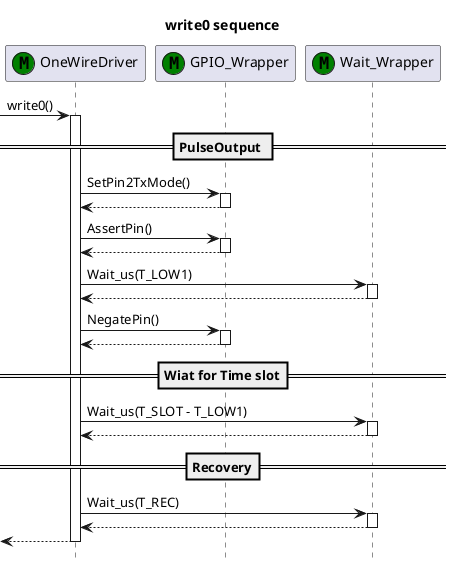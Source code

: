 @startuml

hide footbox

title write0 sequence

participant "OneWireDriver" as ModuleOneWireDriver<<M,Green>>[[../Class/OneWireDriver.svg]]
participant "GPIO_Wrapper" as ModuleGPIO_Wrapper<<M,Green>>[[../Class/OneWireDriver.svg]]
participant "Wait_Wrapper" as ModuleWait_Wrapper<<M,Green>>[[../Class/OneWireDriver.svg]]

-> ModuleOneWireDriver : write0()
  activate ModuleOneWireDriver

== PulseOutput ==
ModuleOneWireDriver -> ModuleGPIO_Wrapper : SetPin2TxMode()
  activate ModuleGPIO_Wrapper
ModuleOneWireDriver <-- ModuleGPIO_Wrapper
  deactivate ModuleGPIO_Wrapper

ModuleOneWireDriver -> ModuleGPIO_Wrapper : AssertPin()
  activate ModuleGPIO_Wrapper
ModuleOneWireDriver <-- ModuleGPIO_Wrapper
  deactivate ModuleGPIO_Wrapper

ModuleOneWireDriver -> ModuleWait_Wrapper : Wait_us(T_LOW1)
  activate ModuleWait_Wrapper
ModuleOneWireDriver <-- ModuleWait_Wrapper
  deactivate ModuleWait_Wrapper

ModuleOneWireDriver -> ModuleGPIO_Wrapper : NegatePin()
  activate ModuleGPIO_Wrapper
ModuleOneWireDriver <-- ModuleGPIO_Wrapper
  deactivate ModuleGPIO_Wrapper

==Wiat for Time slot==
ModuleOneWireDriver -> ModuleWait_Wrapper : Wait_us(T_SLOT - T_LOW1)
  activate ModuleWait_Wrapper
ModuleOneWireDriver <-- ModuleWait_Wrapper
  deactivate ModuleWait_Wrapper

==Recovery==
ModuleOneWireDriver -> ModuleWait_Wrapper : Wait_us(T_REC)
  activate ModuleWait_Wrapper
ModuleOneWireDriver <-- ModuleWait_Wrapper
  deactivate ModuleWait_Wrapper

<-- ModuleOneWireDriver
  deactivate ModuleOneWireDriver

@enduml
